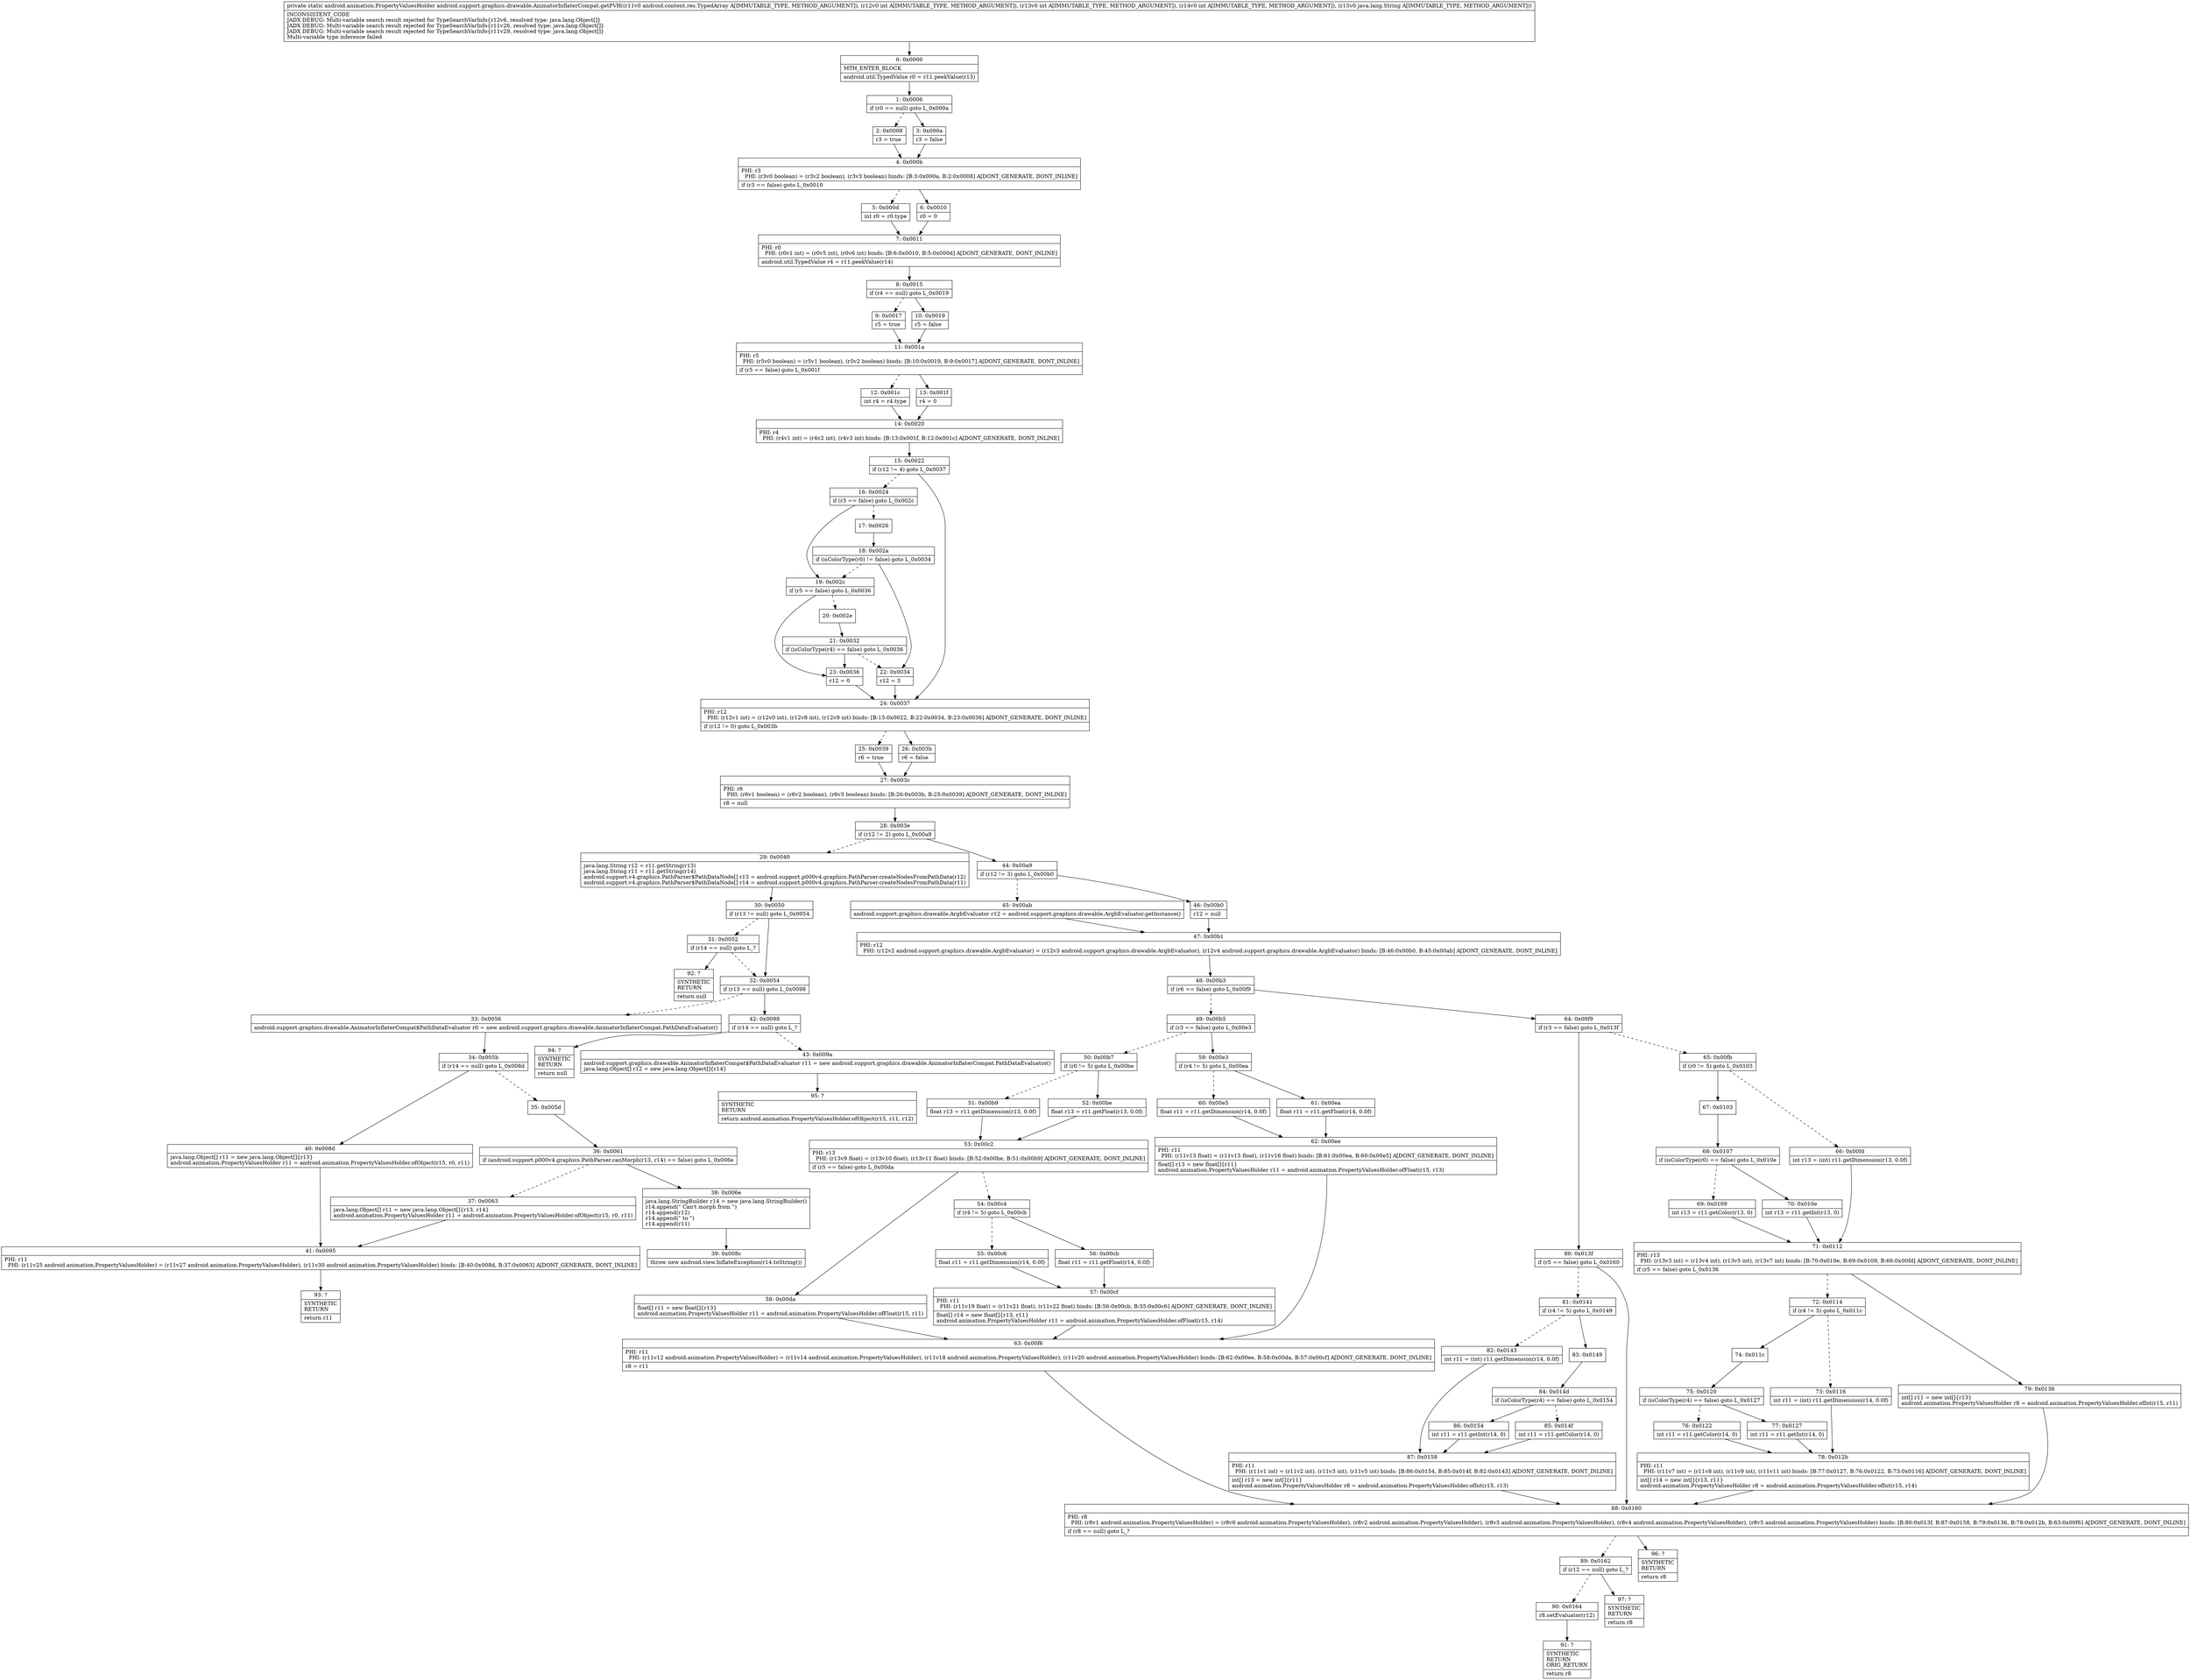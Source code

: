 digraph "CFG forandroid.support.graphics.drawable.AnimatorInflaterCompat.getPVH(Landroid\/content\/res\/TypedArray;IIILjava\/lang\/String;)Landroid\/animation\/PropertyValuesHolder;" {
Node_0 [shape=record,label="{0\:\ 0x0000|MTH_ENTER_BLOCK\l|android.util.TypedValue r0 = r11.peekValue(r13)\l}"];
Node_1 [shape=record,label="{1\:\ 0x0006|if (r0 == null) goto L_0x000a\l}"];
Node_2 [shape=record,label="{2\:\ 0x0008|r3 = true\l}"];
Node_3 [shape=record,label="{3\:\ 0x000a|r3 = false\l}"];
Node_4 [shape=record,label="{4\:\ 0x000b|PHI: r3 \l  PHI: (r3v0 boolean) = (r3v2 boolean), (r3v3 boolean) binds: [B:3:0x000a, B:2:0x0008] A[DONT_GENERATE, DONT_INLINE]\l|if (r3 == false) goto L_0x0010\l}"];
Node_5 [shape=record,label="{5\:\ 0x000d|int r0 = r0.type\l}"];
Node_6 [shape=record,label="{6\:\ 0x0010|r0 = 0\l}"];
Node_7 [shape=record,label="{7\:\ 0x0011|PHI: r0 \l  PHI: (r0v1 int) = (r0v5 int), (r0v6 int) binds: [B:6:0x0010, B:5:0x000d] A[DONT_GENERATE, DONT_INLINE]\l|android.util.TypedValue r4 = r11.peekValue(r14)\l}"];
Node_8 [shape=record,label="{8\:\ 0x0015|if (r4 == null) goto L_0x0019\l}"];
Node_9 [shape=record,label="{9\:\ 0x0017|r5 = true\l}"];
Node_10 [shape=record,label="{10\:\ 0x0019|r5 = false\l}"];
Node_11 [shape=record,label="{11\:\ 0x001a|PHI: r5 \l  PHI: (r5v0 boolean) = (r5v1 boolean), (r5v2 boolean) binds: [B:10:0x0019, B:9:0x0017] A[DONT_GENERATE, DONT_INLINE]\l|if (r5 == false) goto L_0x001f\l}"];
Node_12 [shape=record,label="{12\:\ 0x001c|int r4 = r4.type\l}"];
Node_13 [shape=record,label="{13\:\ 0x001f|r4 = 0\l}"];
Node_14 [shape=record,label="{14\:\ 0x0020|PHI: r4 \l  PHI: (r4v1 int) = (r4v2 int), (r4v3 int) binds: [B:13:0x001f, B:12:0x001c] A[DONT_GENERATE, DONT_INLINE]\l}"];
Node_15 [shape=record,label="{15\:\ 0x0022|if (r12 != 4) goto L_0x0037\l}"];
Node_16 [shape=record,label="{16\:\ 0x0024|if (r3 == false) goto L_0x002c\l}"];
Node_17 [shape=record,label="{17\:\ 0x0026}"];
Node_18 [shape=record,label="{18\:\ 0x002a|if (isColorType(r0) != false) goto L_0x0034\l}"];
Node_19 [shape=record,label="{19\:\ 0x002c|if (r5 == false) goto L_0x0036\l}"];
Node_20 [shape=record,label="{20\:\ 0x002e}"];
Node_21 [shape=record,label="{21\:\ 0x0032|if (isColorType(r4) == false) goto L_0x0036\l}"];
Node_22 [shape=record,label="{22\:\ 0x0034|r12 = 3\l}"];
Node_23 [shape=record,label="{23\:\ 0x0036|r12 = 0\l}"];
Node_24 [shape=record,label="{24\:\ 0x0037|PHI: r12 \l  PHI: (r12v1 int) = (r12v0 int), (r12v8 int), (r12v9 int) binds: [B:15:0x0022, B:22:0x0034, B:23:0x0036] A[DONT_GENERATE, DONT_INLINE]\l|if (r12 != 0) goto L_0x003b\l}"];
Node_25 [shape=record,label="{25\:\ 0x0039|r6 = true\l}"];
Node_26 [shape=record,label="{26\:\ 0x003b|r6 = false\l}"];
Node_27 [shape=record,label="{27\:\ 0x003c|PHI: r6 \l  PHI: (r6v1 boolean) = (r6v2 boolean), (r6v3 boolean) binds: [B:26:0x003b, B:25:0x0039] A[DONT_GENERATE, DONT_INLINE]\l|r8 = null\l}"];
Node_28 [shape=record,label="{28\:\ 0x003e|if (r12 != 2) goto L_0x00a9\l}"];
Node_29 [shape=record,label="{29\:\ 0x0040|java.lang.String r12 = r11.getString(r13)\ljava.lang.String r11 = r11.getString(r14)\landroid.support.v4.graphics.PathParser$PathDataNode[] r13 = android.support.p000v4.graphics.PathParser.createNodesFromPathData(r12)\landroid.support.v4.graphics.PathParser$PathDataNode[] r14 = android.support.p000v4.graphics.PathParser.createNodesFromPathData(r11)\l}"];
Node_30 [shape=record,label="{30\:\ 0x0050|if (r13 != null) goto L_0x0054\l}"];
Node_31 [shape=record,label="{31\:\ 0x0052|if (r14 == null) goto L_?\l}"];
Node_32 [shape=record,label="{32\:\ 0x0054|if (r13 == null) goto L_0x0098\l}"];
Node_33 [shape=record,label="{33\:\ 0x0056|android.support.graphics.drawable.AnimatorInflaterCompat$PathDataEvaluator r0 = new android.support.graphics.drawable.AnimatorInflaterCompat.PathDataEvaluator()\l}"];
Node_34 [shape=record,label="{34\:\ 0x005b|if (r14 == null) goto L_0x008d\l}"];
Node_35 [shape=record,label="{35\:\ 0x005d}"];
Node_36 [shape=record,label="{36\:\ 0x0061|if (android.support.p000v4.graphics.PathParser.canMorph(r13, r14) == false) goto L_0x006e\l}"];
Node_37 [shape=record,label="{37\:\ 0x0063|java.lang.Object[] r11 = new java.lang.Object[]\{r13, r14\}\landroid.animation.PropertyValuesHolder r11 = android.animation.PropertyValuesHolder.ofObject(r15, r0, r11)\l}"];
Node_38 [shape=record,label="{38\:\ 0x006e|java.lang.StringBuilder r14 = new java.lang.StringBuilder()\lr14.append(\" Can't morph from \")\lr14.append(r12)\lr14.append(\" to \")\lr14.append(r11)\l}"];
Node_39 [shape=record,label="{39\:\ 0x008c|throw new android.view.InflateException(r14.toString())\l}"];
Node_40 [shape=record,label="{40\:\ 0x008d|java.lang.Object[] r11 = new java.lang.Object[]\{r13\}\landroid.animation.PropertyValuesHolder r11 = android.animation.PropertyValuesHolder.ofObject(r15, r0, r11)\l}"];
Node_41 [shape=record,label="{41\:\ 0x0095|PHI: r11 \l  PHI: (r11v25 android.animation.PropertyValuesHolder) = (r11v27 android.animation.PropertyValuesHolder), (r11v30 android.animation.PropertyValuesHolder) binds: [B:40:0x008d, B:37:0x0063] A[DONT_GENERATE, DONT_INLINE]\l}"];
Node_42 [shape=record,label="{42\:\ 0x0098|if (r14 == null) goto L_?\l}"];
Node_43 [shape=record,label="{43\:\ 0x009a|android.support.graphics.drawable.AnimatorInflaterCompat$PathDataEvaluator r11 = new android.support.graphics.drawable.AnimatorInflaterCompat.PathDataEvaluator()\ljava.lang.Object[] r12 = new java.lang.Object[]\{r14\}\l}"];
Node_44 [shape=record,label="{44\:\ 0x00a9|if (r12 != 3) goto L_0x00b0\l}"];
Node_45 [shape=record,label="{45\:\ 0x00ab|android.support.graphics.drawable.ArgbEvaluator r12 = android.support.graphics.drawable.ArgbEvaluator.getInstance()\l}"];
Node_46 [shape=record,label="{46\:\ 0x00b0|r12 = null\l}"];
Node_47 [shape=record,label="{47\:\ 0x00b1|PHI: r12 \l  PHI: (r12v2 android.support.graphics.drawable.ArgbEvaluator) = (r12v3 android.support.graphics.drawable.ArgbEvaluator), (r12v4 android.support.graphics.drawable.ArgbEvaluator) binds: [B:46:0x00b0, B:45:0x00ab] A[DONT_GENERATE, DONT_INLINE]\l}"];
Node_48 [shape=record,label="{48\:\ 0x00b3|if (r6 == false) goto L_0x00f9\l}"];
Node_49 [shape=record,label="{49\:\ 0x00b5|if (r3 == false) goto L_0x00e3\l}"];
Node_50 [shape=record,label="{50\:\ 0x00b7|if (r0 != 5) goto L_0x00be\l}"];
Node_51 [shape=record,label="{51\:\ 0x00b9|float r13 = r11.getDimension(r13, 0.0f)\l}"];
Node_52 [shape=record,label="{52\:\ 0x00be|float r13 = r11.getFloat(r13, 0.0f)\l}"];
Node_53 [shape=record,label="{53\:\ 0x00c2|PHI: r13 \l  PHI: (r13v9 float) = (r13v10 float), (r13v11 float) binds: [B:52:0x00be, B:51:0x00b9] A[DONT_GENERATE, DONT_INLINE]\l|if (r5 == false) goto L_0x00da\l}"];
Node_54 [shape=record,label="{54\:\ 0x00c4|if (r4 != 5) goto L_0x00cb\l}"];
Node_55 [shape=record,label="{55\:\ 0x00c6|float r11 = r11.getDimension(r14, 0.0f)\l}"];
Node_56 [shape=record,label="{56\:\ 0x00cb|float r11 = r11.getFloat(r14, 0.0f)\l}"];
Node_57 [shape=record,label="{57\:\ 0x00cf|PHI: r11 \l  PHI: (r11v19 float) = (r11v21 float), (r11v22 float) binds: [B:56:0x00cb, B:55:0x00c6] A[DONT_GENERATE, DONT_INLINE]\l|float[] r14 = new float[]\{r13, r11\}\landroid.animation.PropertyValuesHolder r11 = android.animation.PropertyValuesHolder.ofFloat(r15, r14)\l}"];
Node_58 [shape=record,label="{58\:\ 0x00da|float[] r11 = new float[]\{r13\}\landroid.animation.PropertyValuesHolder r11 = android.animation.PropertyValuesHolder.ofFloat(r15, r11)\l}"];
Node_59 [shape=record,label="{59\:\ 0x00e3|if (r4 != 5) goto L_0x00ea\l}"];
Node_60 [shape=record,label="{60\:\ 0x00e5|float r11 = r11.getDimension(r14, 0.0f)\l}"];
Node_61 [shape=record,label="{61\:\ 0x00ea|float r11 = r11.getFloat(r14, 0.0f)\l}"];
Node_62 [shape=record,label="{62\:\ 0x00ee|PHI: r11 \l  PHI: (r11v13 float) = (r11v15 float), (r11v16 float) binds: [B:61:0x00ea, B:60:0x00e5] A[DONT_GENERATE, DONT_INLINE]\l|float[] r13 = new float[]\{r11\}\landroid.animation.PropertyValuesHolder r11 = android.animation.PropertyValuesHolder.ofFloat(r15, r13)\l}"];
Node_63 [shape=record,label="{63\:\ 0x00f6|PHI: r11 \l  PHI: (r11v12 android.animation.PropertyValuesHolder) = (r11v14 android.animation.PropertyValuesHolder), (r11v18 android.animation.PropertyValuesHolder), (r11v20 android.animation.PropertyValuesHolder) binds: [B:62:0x00ee, B:58:0x00da, B:57:0x00cf] A[DONT_GENERATE, DONT_INLINE]\l|r8 = r11\l}"];
Node_64 [shape=record,label="{64\:\ 0x00f9|if (r3 == false) goto L_0x013f\l}"];
Node_65 [shape=record,label="{65\:\ 0x00fb|if (r0 != 5) goto L_0x0103\l}"];
Node_66 [shape=record,label="{66\:\ 0x00fd|int r13 = (int) r11.getDimension(r13, 0.0f)\l}"];
Node_67 [shape=record,label="{67\:\ 0x0103}"];
Node_68 [shape=record,label="{68\:\ 0x0107|if (isColorType(r0) == false) goto L_0x010e\l}"];
Node_69 [shape=record,label="{69\:\ 0x0109|int r13 = r11.getColor(r13, 0)\l}"];
Node_70 [shape=record,label="{70\:\ 0x010e|int r13 = r11.getInt(r13, 0)\l}"];
Node_71 [shape=record,label="{71\:\ 0x0112|PHI: r13 \l  PHI: (r13v3 int) = (r13v4 int), (r13v5 int), (r13v7 int) binds: [B:70:0x010e, B:69:0x0109, B:66:0x00fd] A[DONT_GENERATE, DONT_INLINE]\l|if (r5 == false) goto L_0x0136\l}"];
Node_72 [shape=record,label="{72\:\ 0x0114|if (r4 != 5) goto L_0x011c\l}"];
Node_73 [shape=record,label="{73\:\ 0x0116|int r11 = (int) r11.getDimension(r14, 0.0f)\l}"];
Node_74 [shape=record,label="{74\:\ 0x011c}"];
Node_75 [shape=record,label="{75\:\ 0x0120|if (isColorType(r4) == false) goto L_0x0127\l}"];
Node_76 [shape=record,label="{76\:\ 0x0122|int r11 = r11.getColor(r14, 0)\l}"];
Node_77 [shape=record,label="{77\:\ 0x0127|int r11 = r11.getInt(r14, 0)\l}"];
Node_78 [shape=record,label="{78\:\ 0x012b|PHI: r11 \l  PHI: (r11v7 int) = (r11v8 int), (r11v9 int), (r11v11 int) binds: [B:77:0x0127, B:76:0x0122, B:73:0x0116] A[DONT_GENERATE, DONT_INLINE]\l|int[] r14 = new int[]\{r13, r11\}\landroid.animation.PropertyValuesHolder r8 = android.animation.PropertyValuesHolder.ofInt(r15, r14)\l}"];
Node_79 [shape=record,label="{79\:\ 0x0136|int[] r11 = new int[]\{r13\}\landroid.animation.PropertyValuesHolder r8 = android.animation.PropertyValuesHolder.ofInt(r15, r11)\l}"];
Node_80 [shape=record,label="{80\:\ 0x013f|if (r5 == false) goto L_0x0160\l}"];
Node_81 [shape=record,label="{81\:\ 0x0141|if (r4 != 5) goto L_0x0149\l}"];
Node_82 [shape=record,label="{82\:\ 0x0143|int r11 = (int) r11.getDimension(r14, 0.0f)\l}"];
Node_83 [shape=record,label="{83\:\ 0x0149}"];
Node_84 [shape=record,label="{84\:\ 0x014d|if (isColorType(r4) == false) goto L_0x0154\l}"];
Node_85 [shape=record,label="{85\:\ 0x014f|int r11 = r11.getColor(r14, 0)\l}"];
Node_86 [shape=record,label="{86\:\ 0x0154|int r11 = r11.getInt(r14, 0)\l}"];
Node_87 [shape=record,label="{87\:\ 0x0158|PHI: r11 \l  PHI: (r11v1 int) = (r11v2 int), (r11v3 int), (r11v5 int) binds: [B:86:0x0154, B:85:0x014f, B:82:0x0143] A[DONT_GENERATE, DONT_INLINE]\l|int[] r13 = new int[]\{r11\}\landroid.animation.PropertyValuesHolder r8 = android.animation.PropertyValuesHolder.ofInt(r15, r13)\l}"];
Node_88 [shape=record,label="{88\:\ 0x0160|PHI: r8 \l  PHI: (r8v1 android.animation.PropertyValuesHolder) = (r8v0 android.animation.PropertyValuesHolder), (r8v2 android.animation.PropertyValuesHolder), (r8v3 android.animation.PropertyValuesHolder), (r8v4 android.animation.PropertyValuesHolder), (r8v5 android.animation.PropertyValuesHolder) binds: [B:80:0x013f, B:87:0x0158, B:79:0x0136, B:78:0x012b, B:63:0x00f6] A[DONT_GENERATE, DONT_INLINE]\l|if (r8 == null) goto L_?\l}"];
Node_89 [shape=record,label="{89\:\ 0x0162|if (r12 == null) goto L_?\l}"];
Node_90 [shape=record,label="{90\:\ 0x0164|r8.setEvaluator(r12)\l}"];
Node_91 [shape=record,label="{91\:\ ?|SYNTHETIC\lRETURN\lORIG_RETURN\l|return r8\l}"];
Node_92 [shape=record,label="{92\:\ ?|SYNTHETIC\lRETURN\l|return null\l}"];
Node_93 [shape=record,label="{93\:\ ?|SYNTHETIC\lRETURN\l|return r11\l}"];
Node_94 [shape=record,label="{94\:\ ?|SYNTHETIC\lRETURN\l|return null\l}"];
Node_95 [shape=record,label="{95\:\ ?|SYNTHETIC\lRETURN\l|return android.animation.PropertyValuesHolder.ofObject(r15, r11, r12)\l}"];
Node_96 [shape=record,label="{96\:\ ?|SYNTHETIC\lRETURN\l|return r8\l}"];
Node_97 [shape=record,label="{97\:\ ?|SYNTHETIC\lRETURN\l|return r8\l}"];
MethodNode[shape=record,label="{private static android.animation.PropertyValuesHolder android.support.graphics.drawable.AnimatorInflaterCompat.getPVH((r11v0 android.content.res.TypedArray A[IMMUTABLE_TYPE, METHOD_ARGUMENT]), (r12v0 int A[IMMUTABLE_TYPE, METHOD_ARGUMENT]), (r13v0 int A[IMMUTABLE_TYPE, METHOD_ARGUMENT]), (r14v0 int A[IMMUTABLE_TYPE, METHOD_ARGUMENT]), (r15v0 java.lang.String A[IMMUTABLE_TYPE, METHOD_ARGUMENT]))  | INCONSISTENT_CODE\lJADX DEBUG: Multi\-variable search result rejected for TypeSearchVarInfo\{r12v6, resolved type: java.lang.Object[]\}\lJADX DEBUG: Multi\-variable search result rejected for TypeSearchVarInfo\{r11v26, resolved type: java.lang.Object[]\}\lJADX DEBUG: Multi\-variable search result rejected for TypeSearchVarInfo\{r11v29, resolved type: java.lang.Object[]\}\lMulti\-variable type inference failed\l}"];
MethodNode -> Node_0;
Node_0 -> Node_1;
Node_1 -> Node_2[style=dashed];
Node_1 -> Node_3;
Node_2 -> Node_4;
Node_3 -> Node_4;
Node_4 -> Node_5[style=dashed];
Node_4 -> Node_6;
Node_5 -> Node_7;
Node_6 -> Node_7;
Node_7 -> Node_8;
Node_8 -> Node_9[style=dashed];
Node_8 -> Node_10;
Node_9 -> Node_11;
Node_10 -> Node_11;
Node_11 -> Node_12[style=dashed];
Node_11 -> Node_13;
Node_12 -> Node_14;
Node_13 -> Node_14;
Node_14 -> Node_15;
Node_15 -> Node_16[style=dashed];
Node_15 -> Node_24;
Node_16 -> Node_17[style=dashed];
Node_16 -> Node_19;
Node_17 -> Node_18;
Node_18 -> Node_19[style=dashed];
Node_18 -> Node_22;
Node_19 -> Node_20[style=dashed];
Node_19 -> Node_23;
Node_20 -> Node_21;
Node_21 -> Node_22[style=dashed];
Node_21 -> Node_23;
Node_22 -> Node_24;
Node_23 -> Node_24;
Node_24 -> Node_25[style=dashed];
Node_24 -> Node_26;
Node_25 -> Node_27;
Node_26 -> Node_27;
Node_27 -> Node_28;
Node_28 -> Node_29[style=dashed];
Node_28 -> Node_44;
Node_29 -> Node_30;
Node_30 -> Node_31[style=dashed];
Node_30 -> Node_32;
Node_31 -> Node_32[style=dashed];
Node_31 -> Node_92;
Node_32 -> Node_33[style=dashed];
Node_32 -> Node_42;
Node_33 -> Node_34;
Node_34 -> Node_35[style=dashed];
Node_34 -> Node_40;
Node_35 -> Node_36;
Node_36 -> Node_37[style=dashed];
Node_36 -> Node_38;
Node_37 -> Node_41;
Node_38 -> Node_39;
Node_40 -> Node_41;
Node_41 -> Node_93;
Node_42 -> Node_43[style=dashed];
Node_42 -> Node_94;
Node_43 -> Node_95;
Node_44 -> Node_45[style=dashed];
Node_44 -> Node_46;
Node_45 -> Node_47;
Node_46 -> Node_47;
Node_47 -> Node_48;
Node_48 -> Node_49[style=dashed];
Node_48 -> Node_64;
Node_49 -> Node_50[style=dashed];
Node_49 -> Node_59;
Node_50 -> Node_51[style=dashed];
Node_50 -> Node_52;
Node_51 -> Node_53;
Node_52 -> Node_53;
Node_53 -> Node_54[style=dashed];
Node_53 -> Node_58;
Node_54 -> Node_55[style=dashed];
Node_54 -> Node_56;
Node_55 -> Node_57;
Node_56 -> Node_57;
Node_57 -> Node_63;
Node_58 -> Node_63;
Node_59 -> Node_60[style=dashed];
Node_59 -> Node_61;
Node_60 -> Node_62;
Node_61 -> Node_62;
Node_62 -> Node_63;
Node_63 -> Node_88;
Node_64 -> Node_65[style=dashed];
Node_64 -> Node_80;
Node_65 -> Node_66[style=dashed];
Node_65 -> Node_67;
Node_66 -> Node_71;
Node_67 -> Node_68;
Node_68 -> Node_69[style=dashed];
Node_68 -> Node_70;
Node_69 -> Node_71;
Node_70 -> Node_71;
Node_71 -> Node_72[style=dashed];
Node_71 -> Node_79;
Node_72 -> Node_73[style=dashed];
Node_72 -> Node_74;
Node_73 -> Node_78;
Node_74 -> Node_75;
Node_75 -> Node_76[style=dashed];
Node_75 -> Node_77;
Node_76 -> Node_78;
Node_77 -> Node_78;
Node_78 -> Node_88;
Node_79 -> Node_88;
Node_80 -> Node_81[style=dashed];
Node_80 -> Node_88;
Node_81 -> Node_82[style=dashed];
Node_81 -> Node_83;
Node_82 -> Node_87;
Node_83 -> Node_84;
Node_84 -> Node_85[style=dashed];
Node_84 -> Node_86;
Node_85 -> Node_87;
Node_86 -> Node_87;
Node_87 -> Node_88;
Node_88 -> Node_89[style=dashed];
Node_88 -> Node_96;
Node_89 -> Node_90[style=dashed];
Node_89 -> Node_97;
Node_90 -> Node_91;
}

